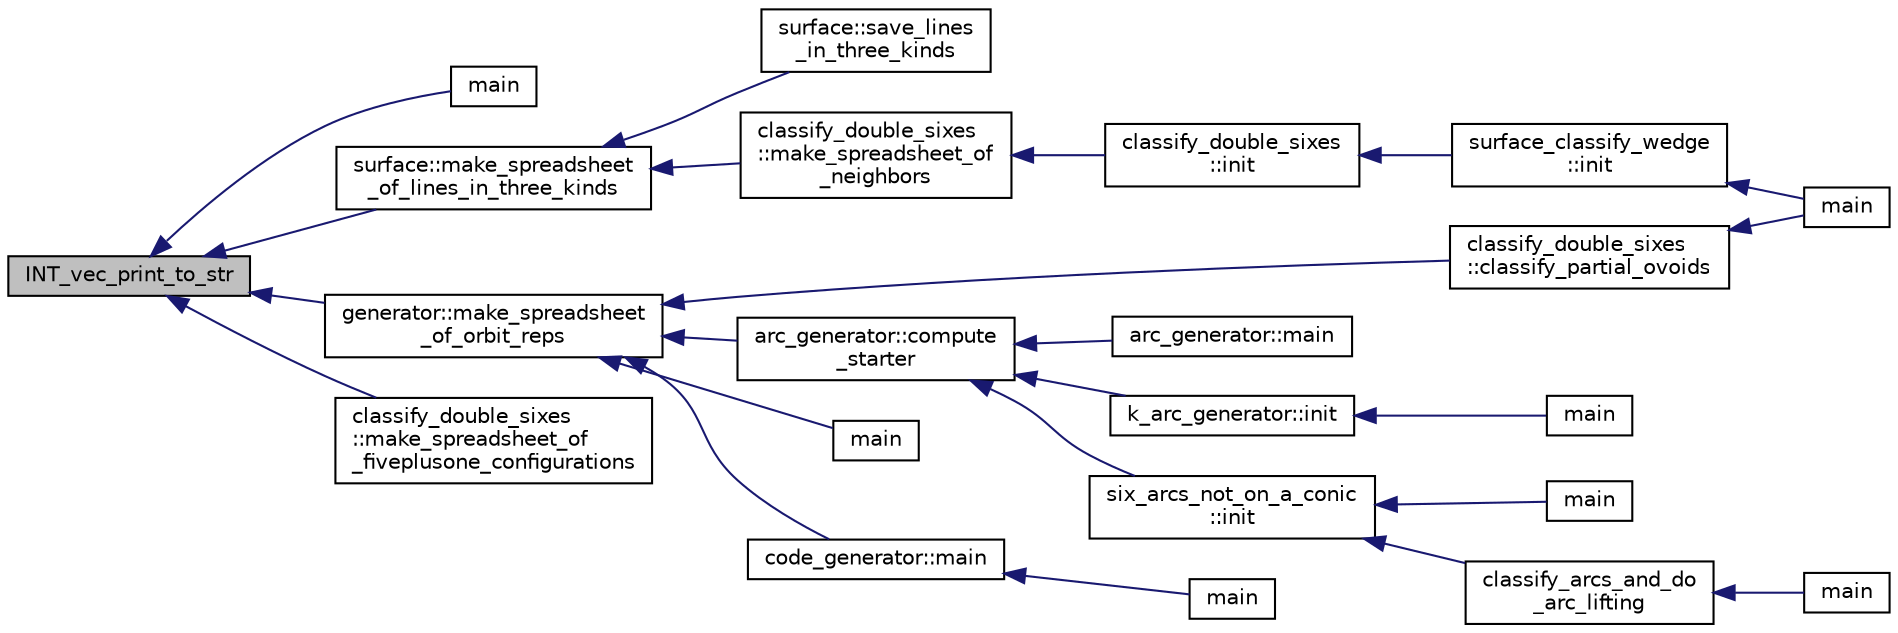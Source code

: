 digraph "INT_vec_print_to_str"
{
  edge [fontname="Helvetica",fontsize="10",labelfontname="Helvetica",labelfontsize="10"];
  node [fontname="Helvetica",fontsize="10",shape=record];
  rankdir="LR";
  Node3069 [label="INT_vec_print_to_str",height=0.2,width=0.4,color="black", fillcolor="grey75", style="filled", fontcolor="black"];
  Node3069 -> Node3070 [dir="back",color="midnightblue",fontsize="10",style="solid",fontname="Helvetica"];
  Node3070 [label="main",height=0.2,width=0.4,color="black", fillcolor="white", style="filled",URL="$de/da3/read__orbiter__file_8_c.html#a3c04138a5bfe5d72780bb7e82a18e627"];
  Node3069 -> Node3071 [dir="back",color="midnightblue",fontsize="10",style="solid",fontname="Helvetica"];
  Node3071 [label="surface::make_spreadsheet\l_of_lines_in_three_kinds",height=0.2,width=0.4,color="black", fillcolor="white", style="filled",URL="$d5/d88/classsurface.html#a2e3a3b2bdee605584b0538e0659e98a4"];
  Node3071 -> Node3072 [dir="back",color="midnightblue",fontsize="10",style="solid",fontname="Helvetica"];
  Node3072 [label="surface::save_lines\l_in_three_kinds",height=0.2,width=0.4,color="black", fillcolor="white", style="filled",URL="$d5/d88/classsurface.html#ad8794c6be4f15f91112cd9b716357400"];
  Node3071 -> Node3073 [dir="back",color="midnightblue",fontsize="10",style="solid",fontname="Helvetica"];
  Node3073 [label="classify_double_sixes\l::make_spreadsheet_of\l_neighbors",height=0.2,width=0.4,color="black", fillcolor="white", style="filled",URL="$dd/d23/classclassify__double__sixes.html#ab1b80dac9133d50c5229ef25ca774aaa"];
  Node3073 -> Node3074 [dir="back",color="midnightblue",fontsize="10",style="solid",fontname="Helvetica"];
  Node3074 [label="classify_double_sixes\l::init",height=0.2,width=0.4,color="black", fillcolor="white", style="filled",URL="$dd/d23/classclassify__double__sixes.html#a8c5c41d5124b35379d626480ff225f7b"];
  Node3074 -> Node3075 [dir="back",color="midnightblue",fontsize="10",style="solid",fontname="Helvetica"];
  Node3075 [label="surface_classify_wedge\l::init",height=0.2,width=0.4,color="black", fillcolor="white", style="filled",URL="$d7/d5c/classsurface__classify__wedge.html#a43302106663b307aa8274a5112a7010a"];
  Node3075 -> Node3076 [dir="back",color="midnightblue",fontsize="10",style="solid",fontname="Helvetica"];
  Node3076 [label="main",height=0.2,width=0.4,color="black", fillcolor="white", style="filled",URL="$df/df8/surface__classify_8_c.html#a217dbf8b442f20279ea00b898af96f52"];
  Node3069 -> Node3077 [dir="back",color="midnightblue",fontsize="10",style="solid",fontname="Helvetica"];
  Node3077 [label="generator::make_spreadsheet\l_of_orbit_reps",height=0.2,width=0.4,color="black", fillcolor="white", style="filled",URL="$d7/d73/classgenerator.html#a2fb3f7b149d0207cf859b33529282e22"];
  Node3077 -> Node3078 [dir="back",color="midnightblue",fontsize="10",style="solid",fontname="Helvetica"];
  Node3078 [label="main",height=0.2,width=0.4,color="black", fillcolor="white", style="filled",URL="$d2/d11/codes_8h.html#a217dbf8b442f20279ea00b898af96f52"];
  Node3077 -> Node3079 [dir="back",color="midnightblue",fontsize="10",style="solid",fontname="Helvetica"];
  Node3079 [label="code_generator::main",height=0.2,width=0.4,color="black", fillcolor="white", style="filled",URL="$db/d37/classcode__generator.html#ab3cf3a306e4032c2b471ac95321c599f"];
  Node3079 -> Node3080 [dir="back",color="midnightblue",fontsize="10",style="solid",fontname="Helvetica"];
  Node3080 [label="main",height=0.2,width=0.4,color="black", fillcolor="white", style="filled",URL="$d4/d4f/codes_8_c.html#a217dbf8b442f20279ea00b898af96f52"];
  Node3077 -> Node3081 [dir="back",color="midnightblue",fontsize="10",style="solid",fontname="Helvetica"];
  Node3081 [label="arc_generator::compute\l_starter",height=0.2,width=0.4,color="black", fillcolor="white", style="filled",URL="$d4/d21/classarc__generator.html#aad1dcec3a1c302e743d574bd1ac857d9"];
  Node3081 -> Node3082 [dir="back",color="midnightblue",fontsize="10",style="solid",fontname="Helvetica"];
  Node3082 [label="arc_generator::main",height=0.2,width=0.4,color="black", fillcolor="white", style="filled",URL="$d4/d21/classarc__generator.html#ad80140b51b165dad1fe6ab232be7829a"];
  Node3081 -> Node3083 [dir="back",color="midnightblue",fontsize="10",style="solid",fontname="Helvetica"];
  Node3083 [label="k_arc_generator::init",height=0.2,width=0.4,color="black", fillcolor="white", style="filled",URL="$d6/dd8/classk__arc__generator.html#a6036d9f52ede9f8ca681505626b5361d"];
  Node3083 -> Node3084 [dir="back",color="midnightblue",fontsize="10",style="solid",fontname="Helvetica"];
  Node3084 [label="main",height=0.2,width=0.4,color="black", fillcolor="white", style="filled",URL="$d6/d01/k__arc__generator__main_8_c.html#a217dbf8b442f20279ea00b898af96f52"];
  Node3081 -> Node3085 [dir="back",color="midnightblue",fontsize="10",style="solid",fontname="Helvetica"];
  Node3085 [label="six_arcs_not_on_a_conic\l::init",height=0.2,width=0.4,color="black", fillcolor="white", style="filled",URL="$d8/de6/classsix__arcs__not__on__a__conic.html#a7a4d5cf8a098488729934cfa8a70944a"];
  Node3085 -> Node3086 [dir="back",color="midnightblue",fontsize="10",style="solid",fontname="Helvetica"];
  Node3086 [label="classify_arcs_and_do\l_arc_lifting",height=0.2,width=0.4,color="black", fillcolor="white", style="filled",URL="$d6/dc3/arc__lifting__main_8_c.html#afdd7be16f16b8c71e9a72fe5f6a0b59c"];
  Node3086 -> Node3087 [dir="back",color="midnightblue",fontsize="10",style="solid",fontname="Helvetica"];
  Node3087 [label="main",height=0.2,width=0.4,color="black", fillcolor="white", style="filled",URL="$d6/dc3/arc__lifting__main_8_c.html#a217dbf8b442f20279ea00b898af96f52"];
  Node3085 -> Node3088 [dir="back",color="midnightblue",fontsize="10",style="solid",fontname="Helvetica"];
  Node3088 [label="main",height=0.2,width=0.4,color="black", fillcolor="white", style="filled",URL="$d2/dfa/create__surface__main_8_c.html#a217dbf8b442f20279ea00b898af96f52"];
  Node3077 -> Node3089 [dir="back",color="midnightblue",fontsize="10",style="solid",fontname="Helvetica"];
  Node3089 [label="classify_double_sixes\l::classify_partial_ovoids",height=0.2,width=0.4,color="black", fillcolor="white", style="filled",URL="$dd/d23/classclassify__double__sixes.html#a2253fca143a0e8a3e39655eb05668ae9"];
  Node3089 -> Node3076 [dir="back",color="midnightblue",fontsize="10",style="solid",fontname="Helvetica"];
  Node3069 -> Node3090 [dir="back",color="midnightblue",fontsize="10",style="solid",fontname="Helvetica"];
  Node3090 [label="classify_double_sixes\l::make_spreadsheet_of\l_fiveplusone_configurations",height=0.2,width=0.4,color="black", fillcolor="white", style="filled",URL="$dd/d23/classclassify__double__sixes.html#a6de01cd6f2d38e1187ae13a6d8ba10ef"];
}
